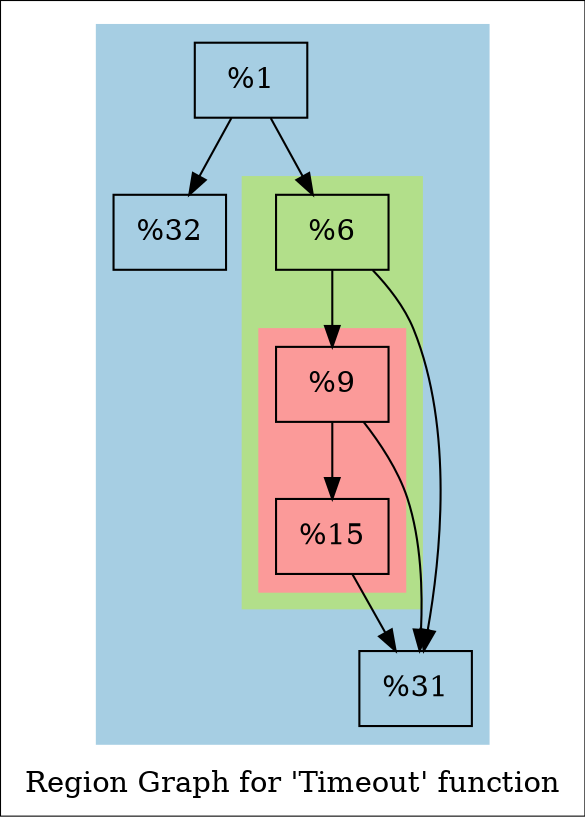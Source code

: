 digraph "Region Graph for 'Timeout' function" {
	label="Region Graph for 'Timeout' function";

	Node0xcf69b0 [shape=record,label="{%1}"];
	Node0xcf69b0 -> Node0xcf5da0;
	Node0xcf69b0 -> Node0xd0e390;
	Node0xcf5da0 [shape=record,label="{%32}"];
	Node0xd0e390 [shape=record,label="{%6}"];
	Node0xd0e390 -> Node0xd6a370;
	Node0xd0e390 -> Node0xd75ae0;
	Node0xd6a370 [shape=record,label="{%9}"];
	Node0xd6a370 -> Node0xd514d0;
	Node0xd6a370 -> Node0xd75ae0;
	Node0xd514d0 [shape=record,label="{%15}"];
	Node0xd514d0 -> Node0xd75ae0;
	Node0xd75ae0 [shape=record,label="{%31}"];
	colorscheme = "paired12"
        subgraph cluster_0xdc3780 {
          label = "";
          style = filled;
          color = 1
          subgraph cluster_0xdc3800 {
            label = "";
            style = filled;
            color = 3
            subgraph cluster_0xdc3700 {
              label = "";
              style = filled;
              color = 5
              Node0xd6a370;
              Node0xd514d0;
            }
            Node0xd0e390;
          }
          Node0xcf69b0;
          Node0xcf5da0;
          Node0xd75ae0;
        }
}
